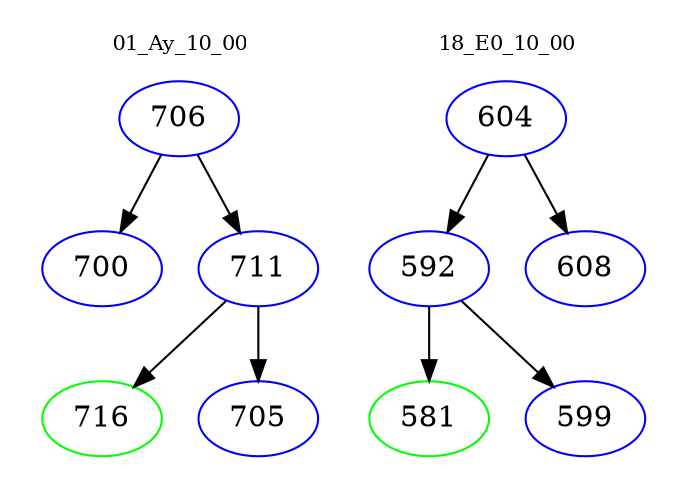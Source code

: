 digraph{
subgraph cluster_0 {
color = white
label = "01_Ay_10_00";
fontsize=10;
T0_706 [label="706", color="blue"]
T0_706 -> T0_700 [color="black"]
T0_700 [label="700", color="blue"]
T0_706 -> T0_711 [color="black"]
T0_711 [label="711", color="blue"]
T0_711 -> T0_716 [color="black"]
T0_716 [label="716", color="green"]
T0_711 -> T0_705 [color="black"]
T0_705 [label="705", color="blue"]
}
subgraph cluster_1 {
color = white
label = "18_E0_10_00";
fontsize=10;
T1_604 [label="604", color="blue"]
T1_604 -> T1_592 [color="black"]
T1_592 [label="592", color="blue"]
T1_592 -> T1_581 [color="black"]
T1_581 [label="581", color="green"]
T1_592 -> T1_599 [color="black"]
T1_599 [label="599", color="blue"]
T1_604 -> T1_608 [color="black"]
T1_608 [label="608", color="blue"]
}
}
